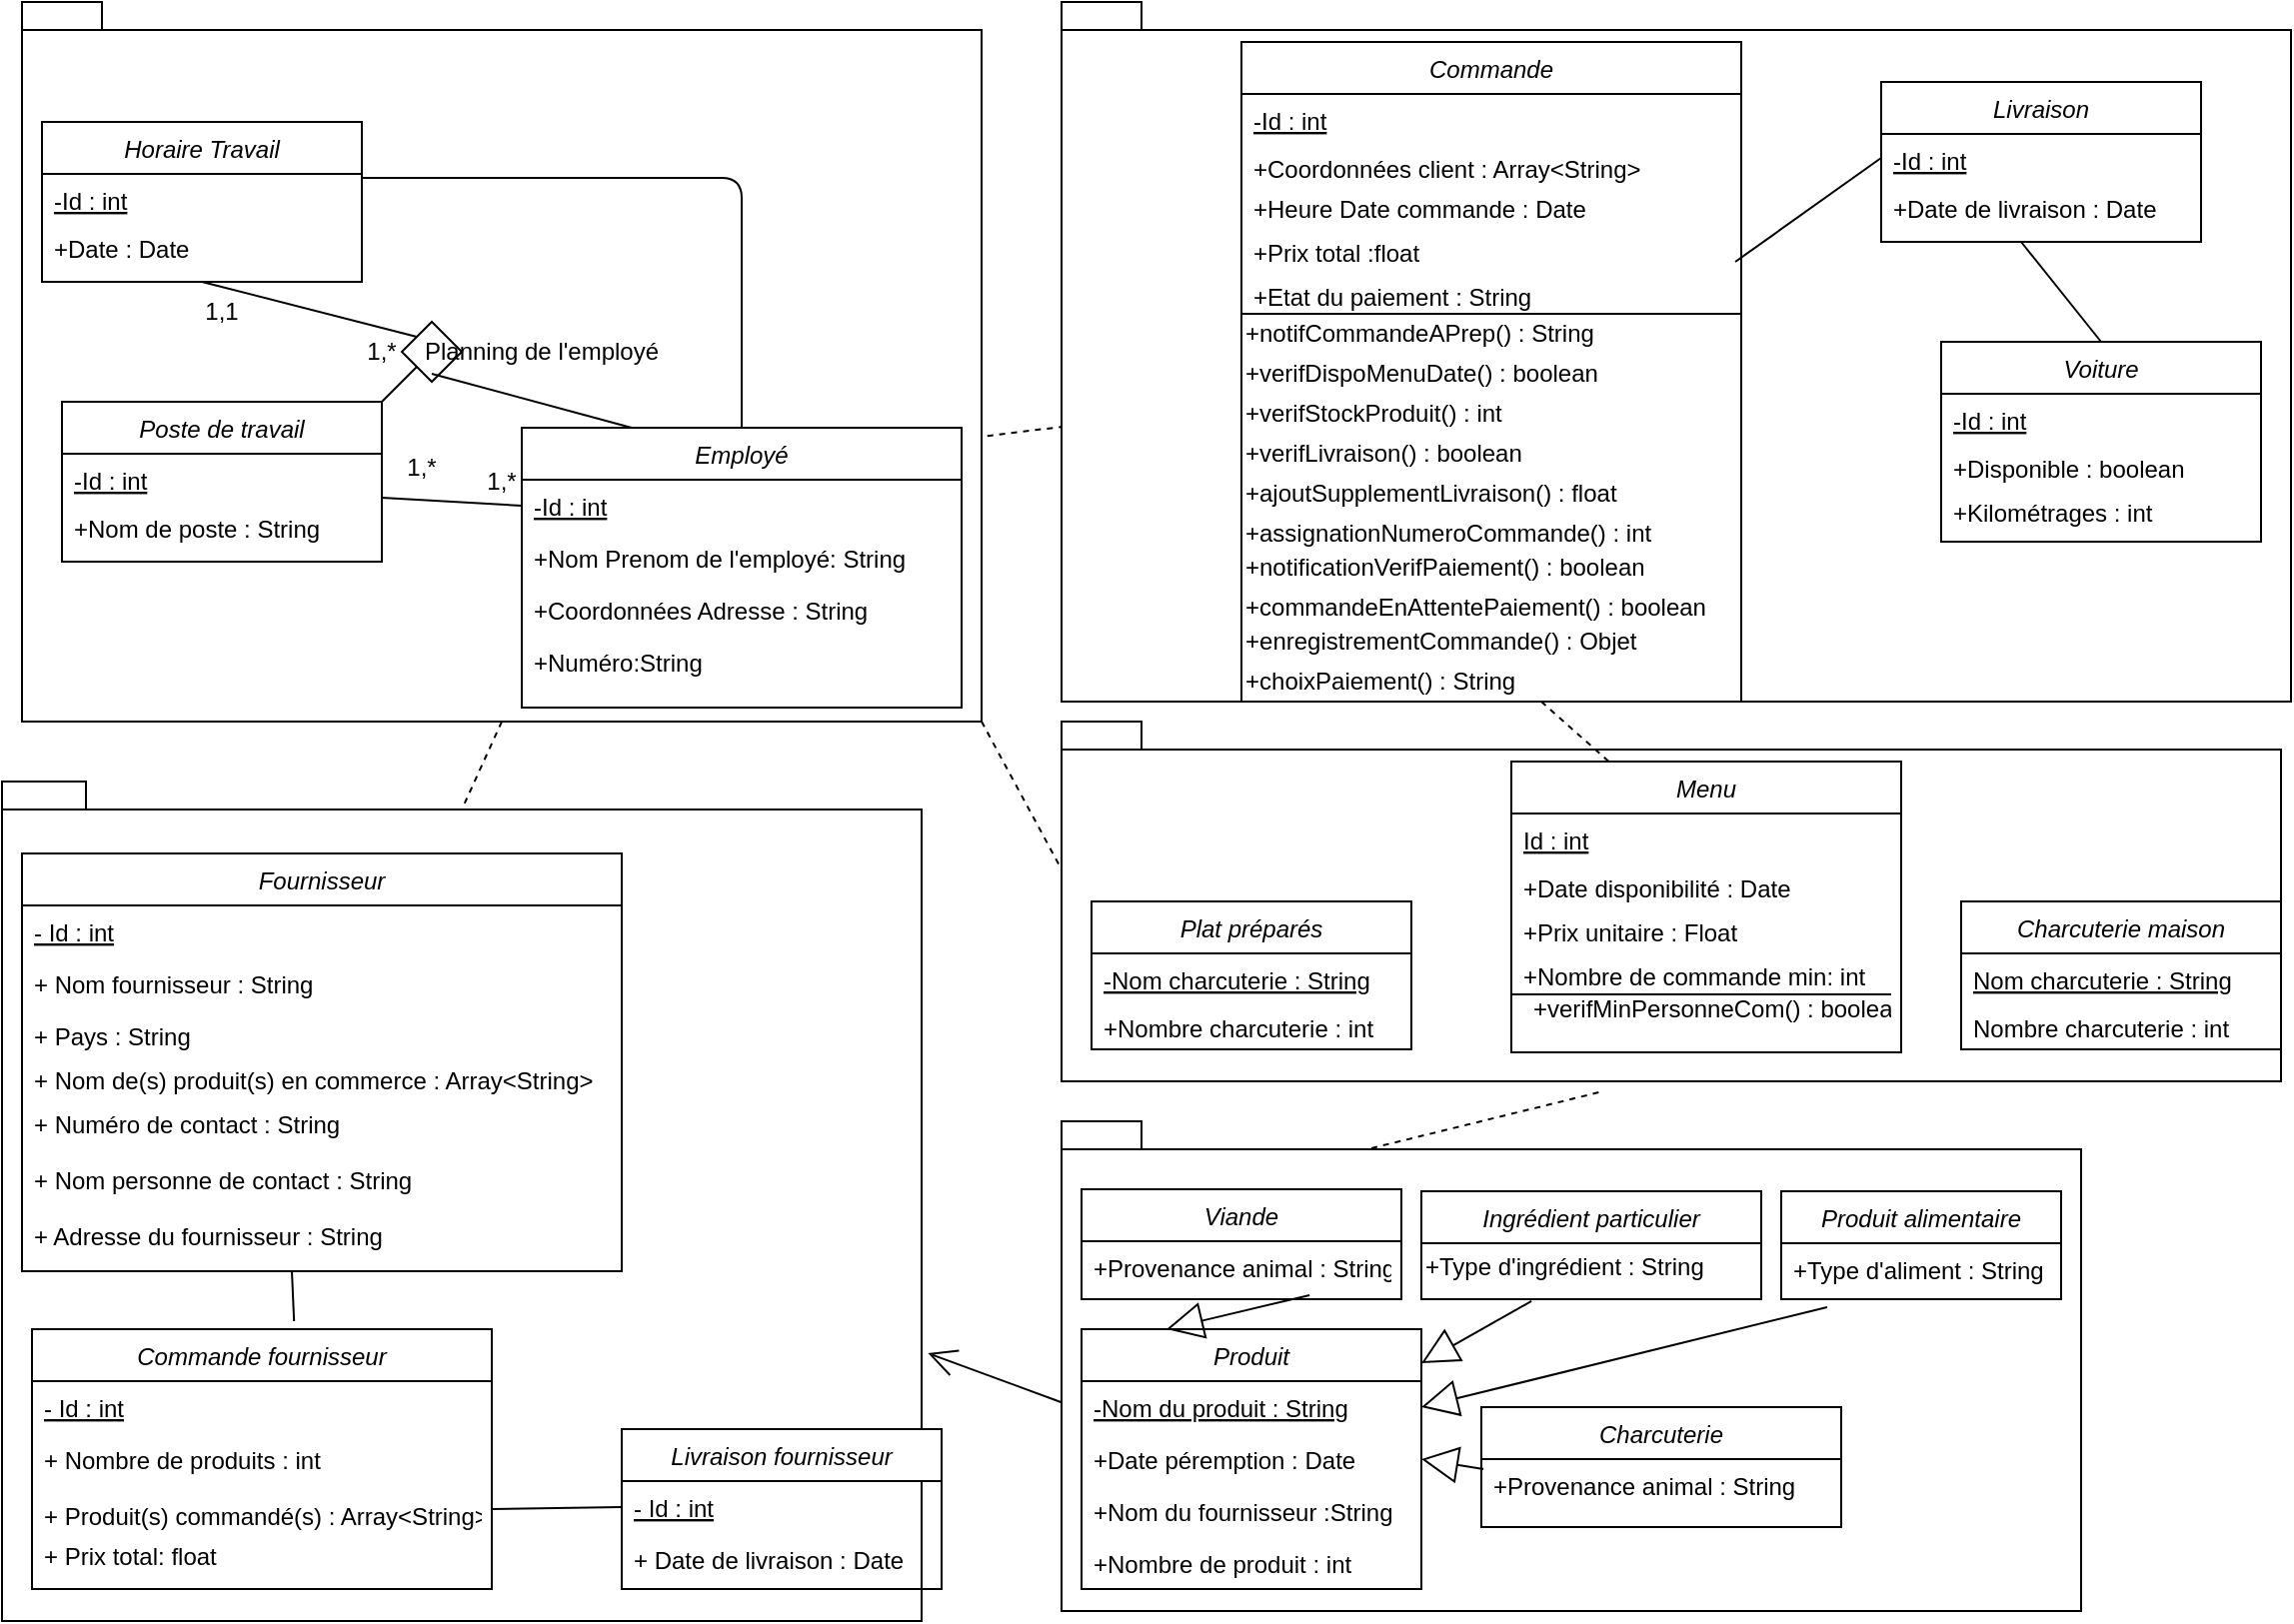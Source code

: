 <mxfile version="14.5.0" type="github">
  <diagram id="_cnKBvI-XlcnQFvucuMb" name="Page-1">
    <mxGraphModel dx="1422" dy="762" grid="1" gridSize="10" guides="1" tooltips="1" connect="1" arrows="1" fold="1" page="1" pageScale="1" pageWidth="1169" pageHeight="827" math="0" shadow="0">
      <root>
        <mxCell id="0" />
        <mxCell id="1" parent="0" />
        <mxCell id="Kes9Ymy6bMvkCFtG6t-n-166" value="" style="shape=folder;fontStyle=1;spacingTop=10;tabWidth=40;tabHeight=14;tabPosition=left;html=1;" vertex="1" parent="1">
          <mxGeometry x="20" width="480" height="360" as="geometry" />
        </mxCell>
        <mxCell id="Kes9Ymy6bMvkCFtG6t-n-164" value="" style="shape=folder;fontStyle=1;spacingTop=10;tabWidth=40;tabHeight=14;tabPosition=left;html=1;" vertex="1" parent="1">
          <mxGeometry x="540" width="615" height="350" as="geometry" />
        </mxCell>
        <mxCell id="Kes9Ymy6bMvkCFtG6t-n-162" value="" style="shape=folder;fontStyle=1;spacingTop=10;tabWidth=40;tabHeight=14;tabPosition=left;html=1;" vertex="1" parent="1">
          <mxGeometry x="540" y="360" width="610" height="180" as="geometry" />
        </mxCell>
        <mxCell id="Kes9Ymy6bMvkCFtG6t-n-160" value="" style="shape=folder;fontStyle=1;spacingTop=10;tabWidth=40;tabHeight=14;tabPosition=left;html=1;" vertex="1" parent="1">
          <mxGeometry x="10" y="390" width="460" height="420" as="geometry" />
        </mxCell>
        <mxCell id="Kes9Ymy6bMvkCFtG6t-n-146" value="" style="shape=folder;fontStyle=1;spacingTop=10;tabWidth=40;tabHeight=14;tabPosition=left;html=1;" vertex="1" parent="1">
          <mxGeometry x="540" y="560" width="510" height="245" as="geometry" />
        </mxCell>
        <mxCell id="Kes9Ymy6bMvkCFtG6t-n-1" value="Viande" style="swimlane;fontStyle=2;align=center;verticalAlign=top;childLayout=stackLayout;horizontal=1;startSize=26;horizontalStack=0;resizeParent=1;resizeLast=0;collapsible=1;marginBottom=0;rounded=0;shadow=0;strokeWidth=1;" vertex="1" parent="1">
          <mxGeometry x="550" y="594" width="160" height="55" as="geometry">
            <mxRectangle x="230" y="140" width="160" height="26" as="alternateBounds" />
          </mxGeometry>
        </mxCell>
        <mxCell id="Kes9Ymy6bMvkCFtG6t-n-2" value="+Provenance animal : String" style="text;align=left;verticalAlign=top;spacingLeft=4;spacingRight=4;overflow=hidden;rotatable=0;points=[[0,0.5],[1,0.5]];portConstraint=eastwest;" vertex="1" parent="Kes9Ymy6bMvkCFtG6t-n-1">
          <mxGeometry y="26" width="160" height="26" as="geometry" />
        </mxCell>
        <mxCell id="Kes9Ymy6bMvkCFtG6t-n-3" value="Fournisseur" style="swimlane;fontStyle=2;align=center;verticalAlign=top;childLayout=stackLayout;horizontal=1;startSize=26;horizontalStack=0;resizeParent=1;resizeLast=0;collapsible=1;marginBottom=0;rounded=0;shadow=0;strokeWidth=1;" vertex="1" parent="1">
          <mxGeometry x="20" y="426" width="300" height="209" as="geometry">
            <mxRectangle x="230" y="140" width="160" height="26" as="alternateBounds" />
          </mxGeometry>
        </mxCell>
        <mxCell id="Kes9Ymy6bMvkCFtG6t-n-4" value="- Id : int" style="text;align=left;verticalAlign=top;spacingLeft=4;spacingRight=4;overflow=hidden;rotatable=0;points=[[0,0.5],[1,0.5]];portConstraint=eastwest;fontStyle=4" vertex="1" parent="Kes9Ymy6bMvkCFtG6t-n-3">
          <mxGeometry y="26" width="300" height="26" as="geometry" />
        </mxCell>
        <mxCell id="Kes9Ymy6bMvkCFtG6t-n-5" value="+ Nom fournisseur : String" style="text;align=left;verticalAlign=top;spacingLeft=4;spacingRight=4;overflow=hidden;rotatable=0;points=[[0,0.5],[1,0.5]];portConstraint=eastwest;fontStyle=0" vertex="1" parent="Kes9Ymy6bMvkCFtG6t-n-3">
          <mxGeometry y="52" width="300" height="26" as="geometry" />
        </mxCell>
        <mxCell id="Kes9Ymy6bMvkCFtG6t-n-6" value="+ Pays : String" style="text;align=left;verticalAlign=top;spacingLeft=4;spacingRight=4;overflow=hidden;rotatable=0;points=[[0,0.5],[1,0.5]];portConstraint=eastwest;fontStyle=0" vertex="1" parent="Kes9Ymy6bMvkCFtG6t-n-3">
          <mxGeometry y="78" width="300" height="22" as="geometry" />
        </mxCell>
        <mxCell id="Kes9Ymy6bMvkCFtG6t-n-7" value="+ Nom de(s) produit(s) en commerce : Array&lt;String&gt;" style="text;align=left;verticalAlign=top;spacingLeft=4;spacingRight=4;overflow=hidden;rotatable=0;points=[[0,0.5],[1,0.5]];portConstraint=eastwest;fontStyle=0" vertex="1" parent="Kes9Ymy6bMvkCFtG6t-n-3">
          <mxGeometry y="100" width="300" height="22" as="geometry" />
        </mxCell>
        <mxCell id="Kes9Ymy6bMvkCFtG6t-n-8" value="+ Numéro de contact : String" style="text;align=left;verticalAlign=top;spacingLeft=4;spacingRight=4;overflow=hidden;rotatable=0;points=[[0,0.5],[1,0.5]];portConstraint=eastwest;fontStyle=0" vertex="1" parent="Kes9Ymy6bMvkCFtG6t-n-3">
          <mxGeometry y="122" width="300" height="28" as="geometry" />
        </mxCell>
        <mxCell id="Kes9Ymy6bMvkCFtG6t-n-9" value="+ Nom personne de contact : String" style="text;align=left;verticalAlign=top;spacingLeft=4;spacingRight=4;overflow=hidden;rotatable=0;points=[[0,0.5],[1,0.5]];portConstraint=eastwest;fontStyle=0" vertex="1" parent="Kes9Ymy6bMvkCFtG6t-n-3">
          <mxGeometry y="150" width="300" height="28" as="geometry" />
        </mxCell>
        <mxCell id="Kes9Ymy6bMvkCFtG6t-n-10" value="+ Adresse du fournisseur : String" style="text;align=left;verticalAlign=top;spacingLeft=4;spacingRight=4;overflow=hidden;rotatable=0;points=[[0,0.5],[1,0.5]];portConstraint=eastwest;fontStyle=0" vertex="1" parent="Kes9Ymy6bMvkCFtG6t-n-3">
          <mxGeometry y="178" width="300" height="28" as="geometry" />
        </mxCell>
        <mxCell id="Kes9Ymy6bMvkCFtG6t-n-11" value="Commande fournisseur" style="swimlane;fontStyle=2;align=center;verticalAlign=top;childLayout=stackLayout;horizontal=1;startSize=26;horizontalStack=0;resizeParent=1;resizeLast=0;collapsible=1;marginBottom=0;rounded=0;shadow=0;strokeWidth=1;" vertex="1" parent="1">
          <mxGeometry x="25" y="664" width="230" height="130" as="geometry">
            <mxRectangle x="230" y="140" width="160" height="26" as="alternateBounds" />
          </mxGeometry>
        </mxCell>
        <mxCell id="Kes9Ymy6bMvkCFtG6t-n-12" value="- Id : int" style="text;align=left;verticalAlign=top;spacingLeft=4;spacingRight=4;overflow=hidden;rotatable=0;points=[[0,0.5],[1,0.5]];portConstraint=eastwest;fontStyle=4" vertex="1" parent="Kes9Ymy6bMvkCFtG6t-n-11">
          <mxGeometry y="26" width="230" height="26" as="geometry" />
        </mxCell>
        <mxCell id="Kes9Ymy6bMvkCFtG6t-n-13" value="+ Nombre de produits : int" style="text;align=left;verticalAlign=top;spacingLeft=4;spacingRight=4;overflow=hidden;rotatable=0;points=[[0,0.5],[1,0.5]];portConstraint=eastwest;fontStyle=0" vertex="1" parent="Kes9Ymy6bMvkCFtG6t-n-11">
          <mxGeometry y="52" width="230" height="28" as="geometry" />
        </mxCell>
        <mxCell id="Kes9Ymy6bMvkCFtG6t-n-14" value="+ Produit(s) commandé(s) : Array&lt;String&gt;" style="text;align=left;verticalAlign=top;spacingLeft=4;spacingRight=4;overflow=hidden;rotatable=0;points=[[0,0.5],[1,0.5]];portConstraint=eastwest;fontStyle=0" vertex="1" parent="Kes9Ymy6bMvkCFtG6t-n-11">
          <mxGeometry y="80" width="230" height="20" as="geometry" />
        </mxCell>
        <mxCell id="Kes9Ymy6bMvkCFtG6t-n-15" value="+ Prix total: float" style="text;align=left;verticalAlign=top;spacingLeft=4;spacingRight=4;overflow=hidden;rotatable=0;points=[[0,0.5],[1,0.5]];portConstraint=eastwest;fontStyle=0" vertex="1" parent="Kes9Ymy6bMvkCFtG6t-n-11">
          <mxGeometry y="100" width="230" height="20" as="geometry" />
        </mxCell>
        <mxCell id="Kes9Ymy6bMvkCFtG6t-n-16" value="Livraison fournisseur" style="swimlane;fontStyle=2;align=center;verticalAlign=top;childLayout=stackLayout;horizontal=1;startSize=26;horizontalStack=0;resizeParent=1;resizeLast=0;collapsible=1;marginBottom=0;rounded=0;shadow=0;strokeWidth=1;" vertex="1" parent="1">
          <mxGeometry x="320" y="714" width="160" height="80" as="geometry">
            <mxRectangle x="230" y="140" width="160" height="26" as="alternateBounds" />
          </mxGeometry>
        </mxCell>
        <mxCell id="Kes9Ymy6bMvkCFtG6t-n-17" value="- Id : int" style="text;align=left;verticalAlign=top;spacingLeft=4;spacingRight=4;overflow=hidden;rotatable=0;points=[[0,0.5],[1,0.5]];portConstraint=eastwest;fontStyle=4" vertex="1" parent="Kes9Ymy6bMvkCFtG6t-n-16">
          <mxGeometry y="26" width="160" height="26" as="geometry" />
        </mxCell>
        <mxCell id="Kes9Ymy6bMvkCFtG6t-n-18" value="+ Date de livraison : Date" style="text;align=left;verticalAlign=top;spacingLeft=4;spacingRight=4;overflow=hidden;rotatable=0;points=[[0,0.5],[1,0.5]];portConstraint=eastwest;fontStyle=0" vertex="1" parent="Kes9Ymy6bMvkCFtG6t-n-16">
          <mxGeometry y="52" width="160" height="28" as="geometry" />
        </mxCell>
        <mxCell id="Kes9Ymy6bMvkCFtG6t-n-32" value="Employé" style="swimlane;fontStyle=2;align=center;verticalAlign=top;childLayout=stackLayout;horizontal=1;startSize=26;horizontalStack=0;resizeParent=1;resizeLast=0;collapsible=1;marginBottom=0;rounded=0;shadow=0;strokeWidth=1;" vertex="1" parent="1">
          <mxGeometry x="270" y="213" width="220" height="140" as="geometry">
            <mxRectangle x="230" y="140" width="160" height="26" as="alternateBounds" />
          </mxGeometry>
        </mxCell>
        <mxCell id="Kes9Ymy6bMvkCFtG6t-n-33" value="-Id : int" style="text;align=left;verticalAlign=top;spacingLeft=4;spacingRight=4;overflow=hidden;rotatable=0;points=[[0,0.5],[1,0.5]];portConstraint=eastwest;fontStyle=4" vertex="1" parent="Kes9Ymy6bMvkCFtG6t-n-32">
          <mxGeometry y="26" width="220" height="26" as="geometry" />
        </mxCell>
        <mxCell id="Kes9Ymy6bMvkCFtG6t-n-34" value="+Nom Prenom de l&#39;employé: String" style="text;align=left;verticalAlign=top;spacingLeft=4;spacingRight=4;overflow=hidden;rotatable=0;points=[[0,0.5],[1,0.5]];portConstraint=eastwest;" vertex="1" parent="Kes9Ymy6bMvkCFtG6t-n-32">
          <mxGeometry y="52" width="220" height="26" as="geometry" />
        </mxCell>
        <mxCell id="Kes9Ymy6bMvkCFtG6t-n-36" value="+Coordonnées Adresse : String" style="text;align=left;verticalAlign=top;spacingLeft=4;spacingRight=4;overflow=hidden;rotatable=0;points=[[0,0.5],[1,0.5]];portConstraint=eastwest;" vertex="1" parent="Kes9Ymy6bMvkCFtG6t-n-32">
          <mxGeometry y="78" width="220" height="26" as="geometry" />
        </mxCell>
        <mxCell id="Kes9Ymy6bMvkCFtG6t-n-165" value="+Numéro:String " style="text;align=left;verticalAlign=top;spacingLeft=4;spacingRight=4;overflow=hidden;rotatable=0;points=[[0,0.5],[1,0.5]];portConstraint=eastwest;" vertex="1" parent="Kes9Ymy6bMvkCFtG6t-n-32">
          <mxGeometry y="104" width="220" height="26" as="geometry" />
        </mxCell>
        <mxCell id="Kes9Ymy6bMvkCFtG6t-n-37" value="Produit" style="swimlane;fontStyle=2;align=center;verticalAlign=top;childLayout=stackLayout;horizontal=1;startSize=26;horizontalStack=0;resizeParent=1;resizeLast=0;collapsible=1;marginBottom=0;rounded=0;shadow=0;strokeWidth=1;" vertex="1" parent="1">
          <mxGeometry x="550" y="664" width="170" height="130" as="geometry">
            <mxRectangle x="230" y="140" width="160" height="26" as="alternateBounds" />
          </mxGeometry>
        </mxCell>
        <mxCell id="Kes9Ymy6bMvkCFtG6t-n-38" value="-Nom du produit : String" style="text;align=left;verticalAlign=top;spacingLeft=4;spacingRight=4;overflow=hidden;rotatable=0;points=[[0,0.5],[1,0.5]];portConstraint=eastwest;fontStyle=4" vertex="1" parent="Kes9Ymy6bMvkCFtG6t-n-37">
          <mxGeometry y="26" width="170" height="26" as="geometry" />
        </mxCell>
        <mxCell id="Kes9Ymy6bMvkCFtG6t-n-39" value="+Date péremption : Date" style="text;align=left;verticalAlign=top;spacingLeft=4;spacingRight=4;overflow=hidden;rotatable=0;points=[[0,0.5],[1,0.5]];portConstraint=eastwest;" vertex="1" parent="Kes9Ymy6bMvkCFtG6t-n-37">
          <mxGeometry y="52" width="170" height="26" as="geometry" />
        </mxCell>
        <mxCell id="Kes9Ymy6bMvkCFtG6t-n-40" value="+Nom du fournisseur :String" style="text;align=left;verticalAlign=top;spacingLeft=4;spacingRight=4;overflow=hidden;rotatable=0;points=[[0,0.5],[1,0.5]];portConstraint=eastwest;" vertex="1" parent="Kes9Ymy6bMvkCFtG6t-n-37">
          <mxGeometry y="78" width="170" height="26" as="geometry" />
        </mxCell>
        <mxCell id="Kes9Ymy6bMvkCFtG6t-n-41" value="+Nombre de produit : int" style="text;align=left;verticalAlign=top;spacingLeft=4;spacingRight=4;overflow=hidden;rotatable=0;points=[[0,0.5],[1,0.5]];portConstraint=eastwest;" vertex="1" parent="Kes9Ymy6bMvkCFtG6t-n-37">
          <mxGeometry y="104" width="170" height="26" as="geometry" />
        </mxCell>
        <mxCell id="Kes9Ymy6bMvkCFtG6t-n-45" value="Ingrédient particulier" style="swimlane;fontStyle=2;align=center;verticalAlign=top;childLayout=stackLayout;horizontal=1;startSize=26;horizontalStack=0;resizeParent=1;resizeLast=0;collapsible=1;marginBottom=0;rounded=0;shadow=0;strokeWidth=1;" vertex="1" parent="1">
          <mxGeometry x="720" y="595" width="170" height="54" as="geometry">
            <mxRectangle x="230" y="140" width="160" height="26" as="alternateBounds" />
          </mxGeometry>
        </mxCell>
        <mxCell id="Kes9Ymy6bMvkCFtG6t-n-46" value="+Type d&#39;ingrédient : String" style="text;html=1;strokeColor=none;fillColor=none;align=left;verticalAlign=middle;whiteSpace=wrap;rounded=0;" vertex="1" parent="Kes9Ymy6bMvkCFtG6t-n-45">
          <mxGeometry y="26" width="170" height="24" as="geometry" />
        </mxCell>
        <mxCell id="Kes9Ymy6bMvkCFtG6t-n-51" value="Charcuterie" style="swimlane;fontStyle=2;align=center;verticalAlign=top;childLayout=stackLayout;horizontal=1;startSize=26;horizontalStack=0;resizeParent=1;resizeLast=0;collapsible=1;marginBottom=0;rounded=0;shadow=0;strokeWidth=1;" vertex="1" parent="1">
          <mxGeometry x="750" y="703" width="180" height="60" as="geometry">
            <mxRectangle x="230" y="140" width="160" height="26" as="alternateBounds" />
          </mxGeometry>
        </mxCell>
        <mxCell id="Kes9Ymy6bMvkCFtG6t-n-52" value="+Provenance animal : String" style="text;align=left;verticalAlign=top;spacingLeft=4;spacingRight=4;overflow=hidden;rotatable=0;points=[[0,0.5],[1,0.5]];portConstraint=eastwest;" vertex="1" parent="Kes9Ymy6bMvkCFtG6t-n-51">
          <mxGeometry y="26" width="180" height="28" as="geometry" />
        </mxCell>
        <mxCell id="Kes9Ymy6bMvkCFtG6t-n-55" value="Charcuterie maison" style="swimlane;fontStyle=2;align=center;verticalAlign=top;childLayout=stackLayout;horizontal=1;startSize=26;horizontalStack=0;resizeParent=1;resizeLast=0;collapsible=1;marginBottom=0;rounded=0;shadow=0;strokeWidth=1;" vertex="1" parent="1">
          <mxGeometry x="990" y="450" width="160" height="74" as="geometry">
            <mxRectangle x="230" y="140" width="160" height="26" as="alternateBounds" />
          </mxGeometry>
        </mxCell>
        <mxCell id="Kes9Ymy6bMvkCFtG6t-n-56" value="Nom charcuterie : String" style="text;align=left;verticalAlign=top;spacingLeft=4;spacingRight=4;overflow=hidden;rotatable=0;points=[[0,0.5],[1,0.5]];portConstraint=eastwest;fontStyle=4" vertex="1" parent="Kes9Ymy6bMvkCFtG6t-n-55">
          <mxGeometry y="26" width="160" height="24" as="geometry" />
        </mxCell>
        <mxCell id="Kes9Ymy6bMvkCFtG6t-n-57" value="Nombre charcuterie : int" style="text;align=left;verticalAlign=top;spacingLeft=4;spacingRight=4;overflow=hidden;rotatable=0;points=[[0,0.5],[1,0.5]];portConstraint=eastwest;fontStyle=0" vertex="1" parent="Kes9Ymy6bMvkCFtG6t-n-55">
          <mxGeometry y="50" width="160" height="24" as="geometry" />
        </mxCell>
        <mxCell id="Kes9Ymy6bMvkCFtG6t-n-62" value="Produit alimentaire" style="swimlane;fontStyle=2;align=center;verticalAlign=top;childLayout=stackLayout;horizontal=1;startSize=26;horizontalStack=0;resizeParent=1;resizeLast=0;collapsible=1;marginBottom=0;rounded=0;shadow=0;strokeWidth=1;" vertex="1" parent="1">
          <mxGeometry x="900" y="595" width="140" height="54" as="geometry">
            <mxRectangle x="230" y="140" width="160" height="26" as="alternateBounds" />
          </mxGeometry>
        </mxCell>
        <mxCell id="Kes9Ymy6bMvkCFtG6t-n-63" value="+Type d&#39;aliment : String" style="text;align=left;verticalAlign=top;spacingLeft=4;spacingRight=4;overflow=hidden;rotatable=0;points=[[0,0.5],[1,0.5]];portConstraint=eastwest;" vertex="1" parent="Kes9Ymy6bMvkCFtG6t-n-62">
          <mxGeometry y="26" width="140" height="28" as="geometry" />
        </mxCell>
        <mxCell id="Kes9Ymy6bMvkCFtG6t-n-68" value="Commande" style="swimlane;fontStyle=2;align=center;verticalAlign=top;childLayout=stackLayout;horizontal=1;startSize=26;horizontalStack=0;resizeParent=1;resizeLast=0;collapsible=1;marginBottom=0;rounded=0;shadow=0;strokeWidth=1;" vertex="1" parent="1">
          <mxGeometry x="630" y="20" width="250" height="330" as="geometry">
            <mxRectangle x="230" y="140" width="160" height="26" as="alternateBounds" />
          </mxGeometry>
        </mxCell>
        <mxCell id="Kes9Ymy6bMvkCFtG6t-n-69" value="-Id : int" style="text;align=left;verticalAlign=top;spacingLeft=4;spacingRight=4;overflow=hidden;rotatable=0;points=[[0,0.5],[1,0.5]];portConstraint=eastwest;fontStyle=4" vertex="1" parent="Kes9Ymy6bMvkCFtG6t-n-68">
          <mxGeometry y="26" width="250" height="24" as="geometry" />
        </mxCell>
        <mxCell id="Kes9Ymy6bMvkCFtG6t-n-70" value="+Coordonnées client : Array&lt;String&gt;" style="text;align=left;verticalAlign=top;spacingLeft=4;spacingRight=4;overflow=hidden;rotatable=0;points=[[0,0.5],[1,0.5]];portConstraint=eastwest;" vertex="1" parent="Kes9Ymy6bMvkCFtG6t-n-68">
          <mxGeometry y="50" width="250" height="20" as="geometry" />
        </mxCell>
        <mxCell id="Kes9Ymy6bMvkCFtG6t-n-71" value="+Heure Date commande : Date" style="text;align=left;verticalAlign=top;spacingLeft=4;spacingRight=4;overflow=hidden;rotatable=0;points=[[0,0.5],[1,0.5]];portConstraint=eastwest;" vertex="1" parent="Kes9Ymy6bMvkCFtG6t-n-68">
          <mxGeometry y="70" width="250" height="22" as="geometry" />
        </mxCell>
        <mxCell id="Kes9Ymy6bMvkCFtG6t-n-72" value="+Prix total :float" style="text;align=left;verticalAlign=top;spacingLeft=4;spacingRight=4;overflow=hidden;rotatable=0;points=[[0,0.5],[1,0.5]];portConstraint=eastwest;" vertex="1" parent="Kes9Ymy6bMvkCFtG6t-n-68">
          <mxGeometry y="92" width="250" height="22" as="geometry" />
        </mxCell>
        <mxCell id="Kes9Ymy6bMvkCFtG6t-n-73" value="+Etat du paiement : String" style="text;align=left;verticalAlign=top;spacingLeft=4;spacingRight=4;overflow=hidden;rotatable=0;points=[[0,0.5],[1,0.5]];portConstraint=eastwest;" vertex="1" parent="Kes9Ymy6bMvkCFtG6t-n-68">
          <mxGeometry y="114" width="250" height="22" as="geometry" />
        </mxCell>
        <mxCell id="Kes9Ymy6bMvkCFtG6t-n-169" value="" style="endArrow=none;html=1;entryX=1;entryY=1;entryDx=0;entryDy=0;entryPerimeter=0;" edge="1" parent="Kes9Ymy6bMvkCFtG6t-n-68" target="Kes9Ymy6bMvkCFtG6t-n-73">
          <mxGeometry width="50" height="50" relative="1" as="geometry">
            <mxPoint y="136" as="sourcePoint" />
            <mxPoint x="-20" y="220" as="targetPoint" />
          </mxGeometry>
        </mxCell>
        <mxCell id="Kes9Ymy6bMvkCFtG6t-n-81" value="Menu" style="swimlane;fontStyle=2;align=center;verticalAlign=top;childLayout=stackLayout;horizontal=1;startSize=26;horizontalStack=0;resizeParent=1;resizeLast=0;collapsible=1;marginBottom=0;rounded=0;shadow=0;strokeWidth=1;" vertex="1" parent="1">
          <mxGeometry x="765" y="380" width="195" height="145.5" as="geometry">
            <mxRectangle x="230" y="140" width="160" height="26" as="alternateBounds" />
          </mxGeometry>
        </mxCell>
        <mxCell id="Kes9Ymy6bMvkCFtG6t-n-82" value="Id : int" style="text;align=left;verticalAlign=top;spacingLeft=4;spacingRight=4;overflow=hidden;rotatable=0;points=[[0,0.5],[1,0.5]];portConstraint=eastwest;fontStyle=4" vertex="1" parent="Kes9Ymy6bMvkCFtG6t-n-81">
          <mxGeometry y="26" width="195" height="24" as="geometry" />
        </mxCell>
        <mxCell id="Kes9Ymy6bMvkCFtG6t-n-83" value="+Date disponibilité : Date" style="text;align=left;verticalAlign=top;spacingLeft=4;spacingRight=4;overflow=hidden;rotatable=0;points=[[0,0.5],[1,0.5]];portConstraint=eastwest;" vertex="1" parent="Kes9Ymy6bMvkCFtG6t-n-81">
          <mxGeometry y="50" width="195" height="22" as="geometry" />
        </mxCell>
        <mxCell id="Kes9Ymy6bMvkCFtG6t-n-84" value="+Prix unitaire : Float" style="text;align=left;verticalAlign=top;spacingLeft=4;spacingRight=4;overflow=hidden;rotatable=0;points=[[0,0.5],[1,0.5]];portConstraint=eastwest;" vertex="1" parent="Kes9Ymy6bMvkCFtG6t-n-81">
          <mxGeometry y="72" width="195" height="22" as="geometry" />
        </mxCell>
        <mxCell id="Kes9Ymy6bMvkCFtG6t-n-85" value="+Nombre de commande min: int" style="text;align=left;verticalAlign=top;spacingLeft=4;spacingRight=4;overflow=hidden;rotatable=0;points=[[0,0.5],[1,0.5]];portConstraint=eastwest;" vertex="1" parent="Kes9Ymy6bMvkCFtG6t-n-81">
          <mxGeometry y="94" width="195" height="22" as="geometry" />
        </mxCell>
        <mxCell id="Kes9Ymy6bMvkCFtG6t-n-187" value="" style="endArrow=none;html=1;" edge="1" parent="Kes9Ymy6bMvkCFtG6t-n-81">
          <mxGeometry width="50" height="50" relative="1" as="geometry">
            <mxPoint y="116.5" as="sourcePoint" />
            <mxPoint x="190" y="116.5" as="targetPoint" />
          </mxGeometry>
        </mxCell>
        <mxCell id="Kes9Ymy6bMvkCFtG6t-n-93" value="Plat préparés" style="swimlane;fontStyle=2;align=center;verticalAlign=top;childLayout=stackLayout;horizontal=1;startSize=26;horizontalStack=0;resizeParent=1;resizeLast=0;collapsible=1;marginBottom=0;rounded=0;shadow=0;strokeWidth=1;" vertex="1" parent="1">
          <mxGeometry x="555" y="450" width="160" height="74" as="geometry">
            <mxRectangle x="230" y="140" width="160" height="26" as="alternateBounds" />
          </mxGeometry>
        </mxCell>
        <mxCell id="Kes9Ymy6bMvkCFtG6t-n-94" value="-Nom charcuterie : String" style="text;align=left;verticalAlign=top;spacingLeft=4;spacingRight=4;overflow=hidden;rotatable=0;points=[[0,0.5],[1,0.5]];portConstraint=eastwest;fontStyle=4" vertex="1" parent="Kes9Ymy6bMvkCFtG6t-n-93">
          <mxGeometry y="26" width="160" height="24" as="geometry" />
        </mxCell>
        <mxCell id="Kes9Ymy6bMvkCFtG6t-n-95" value="+Nombre charcuterie : int" style="text;align=left;verticalAlign=top;spacingLeft=4;spacingRight=4;overflow=hidden;rotatable=0;points=[[0,0.5],[1,0.5]];portConstraint=eastwest;fontStyle=0" vertex="1" parent="Kes9Ymy6bMvkCFtG6t-n-93">
          <mxGeometry y="50" width="160" height="24" as="geometry" />
        </mxCell>
        <mxCell id="Kes9Ymy6bMvkCFtG6t-n-108" value="Voiture" style="swimlane;fontStyle=2;align=center;verticalAlign=top;childLayout=stackLayout;horizontal=1;startSize=26;horizontalStack=0;resizeParent=1;resizeLast=0;collapsible=1;marginBottom=0;rounded=0;shadow=0;strokeWidth=1;" vertex="1" parent="1">
          <mxGeometry x="980" y="170" width="160" height="100" as="geometry">
            <mxRectangle x="230" y="140" width="160" height="26" as="alternateBounds" />
          </mxGeometry>
        </mxCell>
        <mxCell id="Kes9Ymy6bMvkCFtG6t-n-109" value="-Id : int" style="text;align=left;verticalAlign=top;spacingLeft=4;spacingRight=4;overflow=hidden;rotatable=0;points=[[0,0.5],[1,0.5]];portConstraint=eastwest;fontStyle=4" vertex="1" parent="Kes9Ymy6bMvkCFtG6t-n-108">
          <mxGeometry y="26" width="160" height="24" as="geometry" />
        </mxCell>
        <mxCell id="Kes9Ymy6bMvkCFtG6t-n-110" value="+Disponible : boolean" style="text;align=left;verticalAlign=top;spacingLeft=4;spacingRight=4;overflow=hidden;rotatable=0;points=[[0,0.5],[1,0.5]];portConstraint=eastwest;" vertex="1" parent="Kes9Ymy6bMvkCFtG6t-n-108">
          <mxGeometry y="50" width="160" height="22" as="geometry" />
        </mxCell>
        <mxCell id="Kes9Ymy6bMvkCFtG6t-n-111" value="+Kilométrages : int" style="text;align=left;verticalAlign=top;spacingLeft=4;spacingRight=4;overflow=hidden;rotatable=0;points=[[0,0.5],[1,0.5]];portConstraint=eastwest;" vertex="1" parent="Kes9Ymy6bMvkCFtG6t-n-108">
          <mxGeometry y="72" width="160" height="22" as="geometry" />
        </mxCell>
        <mxCell id="Kes9Ymy6bMvkCFtG6t-n-112" value="Livraison" style="swimlane;fontStyle=2;align=center;verticalAlign=top;childLayout=stackLayout;horizontal=1;startSize=26;horizontalStack=0;resizeParent=1;resizeLast=0;collapsible=1;marginBottom=0;rounded=0;shadow=0;strokeWidth=1;" vertex="1" parent="1">
          <mxGeometry x="950" y="40" width="160" height="80" as="geometry">
            <mxRectangle x="230" y="140" width="160" height="26" as="alternateBounds" />
          </mxGeometry>
        </mxCell>
        <mxCell id="Kes9Ymy6bMvkCFtG6t-n-113" value="-Id : int" style="text;align=left;verticalAlign=top;spacingLeft=4;spacingRight=4;overflow=hidden;rotatable=0;points=[[0,0.5],[1,0.5]];portConstraint=eastwest;fontStyle=4" vertex="1" parent="Kes9Ymy6bMvkCFtG6t-n-112">
          <mxGeometry y="26" width="160" height="24" as="geometry" />
        </mxCell>
        <mxCell id="Kes9Ymy6bMvkCFtG6t-n-114" value="+Date de livraison : Date" style="text;align=left;verticalAlign=top;spacingLeft=4;spacingRight=4;overflow=hidden;rotatable=0;points=[[0,0.5],[1,0.5]];portConstraint=eastwest;" vertex="1" parent="Kes9Ymy6bMvkCFtG6t-n-112">
          <mxGeometry y="50" width="160" height="22" as="geometry" />
        </mxCell>
        <mxCell id="Kes9Ymy6bMvkCFtG6t-n-124" value="Horaire Travail" style="swimlane;fontStyle=2;align=center;verticalAlign=top;childLayout=stackLayout;horizontal=1;startSize=26;horizontalStack=0;resizeParent=1;resizeLast=0;collapsible=1;marginBottom=0;rounded=0;shadow=0;strokeWidth=1;" vertex="1" parent="1">
          <mxGeometry x="30" y="60" width="160" height="80" as="geometry">
            <mxRectangle x="230" y="140" width="160" height="26" as="alternateBounds" />
          </mxGeometry>
        </mxCell>
        <mxCell id="Kes9Ymy6bMvkCFtG6t-n-125" value="-Id : int" style="text;align=left;verticalAlign=top;spacingLeft=4;spacingRight=4;overflow=hidden;rotatable=0;points=[[0,0.5],[1,0.5]];portConstraint=eastwest;fontStyle=4" vertex="1" parent="Kes9Ymy6bMvkCFtG6t-n-124">
          <mxGeometry y="26" width="160" height="24" as="geometry" />
        </mxCell>
        <mxCell id="Kes9Ymy6bMvkCFtG6t-n-126" value="+Date : Date" style="text;align=left;verticalAlign=top;spacingLeft=4;spacingRight=4;overflow=hidden;rotatable=0;points=[[0,0.5],[1,0.5]];portConstraint=eastwest;" vertex="1" parent="Kes9Ymy6bMvkCFtG6t-n-124">
          <mxGeometry y="50" width="160" height="22" as="geometry" />
        </mxCell>
        <mxCell id="Kes9Ymy6bMvkCFtG6t-n-127" value="Poste de travail" style="swimlane;fontStyle=2;align=center;verticalAlign=top;childLayout=stackLayout;horizontal=1;startSize=26;horizontalStack=0;resizeParent=1;resizeLast=0;collapsible=1;marginBottom=0;rounded=0;shadow=0;strokeWidth=1;" vertex="1" parent="1">
          <mxGeometry x="40" y="200" width="160" height="80" as="geometry">
            <mxRectangle x="230" y="140" width="160" height="26" as="alternateBounds" />
          </mxGeometry>
        </mxCell>
        <mxCell id="Kes9Ymy6bMvkCFtG6t-n-128" value="-Id : int" style="text;align=left;verticalAlign=top;spacingLeft=4;spacingRight=4;overflow=hidden;rotatable=0;points=[[0,0.5],[1,0.5]];portConstraint=eastwest;fontStyle=4" vertex="1" parent="Kes9Ymy6bMvkCFtG6t-n-127">
          <mxGeometry y="26" width="160" height="24" as="geometry" />
        </mxCell>
        <mxCell id="Kes9Ymy6bMvkCFtG6t-n-129" value="+Nom de poste : String" style="text;align=left;verticalAlign=top;spacingLeft=4;spacingRight=4;overflow=hidden;rotatable=0;points=[[0,0.5],[1,0.5]];portConstraint=eastwest;" vertex="1" parent="Kes9Ymy6bMvkCFtG6t-n-127">
          <mxGeometry y="50" width="160" height="22" as="geometry" />
        </mxCell>
        <mxCell id="Kes9Ymy6bMvkCFtG6t-n-130" value="" style="endArrow=none;html=1;entryX=0.5;entryY=1;entryDx=0;entryDy=0;exitX=0;exitY=0;exitDx=0;exitDy=0;" edge="1" parent="1" source="Kes9Ymy6bMvkCFtG6t-n-133" target="Kes9Ymy6bMvkCFtG6t-n-124">
          <mxGeometry width="50" height="50" relative="1" as="geometry">
            <mxPoint x="280" y="180" as="sourcePoint" />
            <mxPoint x="610" y="170" as="targetPoint" />
          </mxGeometry>
        </mxCell>
        <mxCell id="Kes9Ymy6bMvkCFtG6t-n-131" value="" style="endArrow=none;html=1;exitX=1;exitY=-0.091;exitDx=0;exitDy=0;exitPerimeter=0;entryX=0;entryY=0.5;entryDx=0;entryDy=0;" edge="1" parent="1" source="Kes9Ymy6bMvkCFtG6t-n-129" target="Kes9Ymy6bMvkCFtG6t-n-33">
          <mxGeometry width="50" height="50" relative="1" as="geometry">
            <mxPoint x="560" y="220" as="sourcePoint" />
            <mxPoint x="480" y="280" as="targetPoint" />
          </mxGeometry>
        </mxCell>
        <mxCell id="Kes9Ymy6bMvkCFtG6t-n-132" value="1,*" style="text;html=1;strokeColor=none;fillColor=none;align=center;verticalAlign=middle;whiteSpace=wrap;rounded=0;" vertex="1" parent="1">
          <mxGeometry x="180" y="165" width="40" height="20" as="geometry" />
        </mxCell>
        <mxCell id="Kes9Ymy6bMvkCFtG6t-n-133" value="" style="rhombus;whiteSpace=wrap;html=1;" vertex="1" parent="1">
          <mxGeometry x="210" y="160" width="30" height="30" as="geometry" />
        </mxCell>
        <mxCell id="Kes9Ymy6bMvkCFtG6t-n-134" value="" style="endArrow=none;html=1;exitX=1;exitY=0;exitDx=0;exitDy=0;entryX=0;entryY=1;entryDx=0;entryDy=0;" edge="1" parent="1" source="Kes9Ymy6bMvkCFtG6t-n-127" target="Kes9Ymy6bMvkCFtG6t-n-133">
          <mxGeometry width="50" height="50" relative="1" as="geometry">
            <mxPoint x="560" y="420" as="sourcePoint" />
            <mxPoint x="610" y="370" as="targetPoint" />
          </mxGeometry>
        </mxCell>
        <mxCell id="Kes9Ymy6bMvkCFtG6t-n-136" value="Planning de l&#39;employé" style="text;html=1;strokeColor=none;fillColor=none;align=center;verticalAlign=middle;whiteSpace=wrap;rounded=0;" vertex="1" parent="1">
          <mxGeometry x="210" y="165" width="140" height="20" as="geometry" />
        </mxCell>
        <mxCell id="Kes9Ymy6bMvkCFtG6t-n-137" style="edgeStyle=orthogonalEdgeStyle;rounded=0;orthogonalLoop=1;jettySize=auto;html=1;exitX=0.5;exitY=1;exitDx=0;exitDy=0;" edge="1" parent="1">
          <mxGeometry relative="1" as="geometry">
            <mxPoint x="240" y="290" as="sourcePoint" />
            <mxPoint x="240" y="290" as="targetPoint" />
          </mxGeometry>
        </mxCell>
        <mxCell id="Kes9Ymy6bMvkCFtG6t-n-140" value="1,*" style="text;html=1;strokeColor=none;fillColor=none;align=center;verticalAlign=middle;whiteSpace=wrap;rounded=0;" vertex="1" parent="1">
          <mxGeometry x="240" y="230" width="40" height="20" as="geometry" />
        </mxCell>
        <mxCell id="Kes9Ymy6bMvkCFtG6t-n-141" value="1,*" style="text;html=1;strokeColor=none;fillColor=none;align=center;verticalAlign=middle;whiteSpace=wrap;rounded=0;" vertex="1" parent="1">
          <mxGeometry x="200" y="223" width="40" height="20" as="geometry" />
        </mxCell>
        <mxCell id="Kes9Ymy6bMvkCFtG6t-n-143" value="1,1" style="text;html=1;strokeColor=none;fillColor=none;align=center;verticalAlign=middle;whiteSpace=wrap;rounded=0;" vertex="1" parent="1">
          <mxGeometry x="100" y="145" width="40" height="20" as="geometry" />
        </mxCell>
        <mxCell id="Kes9Ymy6bMvkCFtG6t-n-157" value="" style="endArrow=none;dashed=1;html=1;entryX=0.445;entryY=1.027;entryDx=0;entryDy=0;entryPerimeter=0;exitX=0.304;exitY=0.055;exitDx=0;exitDy=0;exitPerimeter=0;" edge="1" parent="1" source="Kes9Ymy6bMvkCFtG6t-n-146" target="Kes9Ymy6bMvkCFtG6t-n-162">
          <mxGeometry width="50" height="50" relative="1" as="geometry">
            <mxPoint x="560" y="520" as="sourcePoint" />
            <mxPoint x="610" y="470" as="targetPoint" />
          </mxGeometry>
        </mxCell>
        <mxCell id="Kes9Ymy6bMvkCFtG6t-n-161" value="" style="endArrow=open;endFill=1;endSize=12;html=1;entryX=1.007;entryY=0.681;entryDx=0;entryDy=0;entryPerimeter=0;exitX=0;exitY=0.574;exitDx=0;exitDy=0;exitPerimeter=0;" edge="1" parent="1" source="Kes9Ymy6bMvkCFtG6t-n-146" target="Kes9Ymy6bMvkCFtG6t-n-160">
          <mxGeometry width="160" relative="1" as="geometry">
            <mxPoint x="575" y="694" as="sourcePoint" />
            <mxPoint x="660" y="490" as="targetPoint" />
          </mxGeometry>
        </mxCell>
        <mxCell id="Kes9Ymy6bMvkCFtG6t-n-170" value="+verifDispoMenuDate() : boolean" style="text;html=1;strokeColor=none;fillColor=none;align=left;verticalAlign=middle;whiteSpace=wrap;rounded=0;" vertex="1" parent="1">
          <mxGeometry x="630" y="176" width="210" height="20" as="geometry" />
        </mxCell>
        <mxCell id="Kes9Ymy6bMvkCFtG6t-n-178" value="+verifStockProduit() : int" style="text;html=1;strokeColor=none;fillColor=none;align=left;verticalAlign=middle;whiteSpace=wrap;rounded=0;" vertex="1" parent="1">
          <mxGeometry x="630" y="196" width="210" height="20" as="geometry" />
        </mxCell>
        <mxCell id="Kes9Ymy6bMvkCFtG6t-n-179" value="+verifLivraison() : boolean" style="text;html=1;strokeColor=none;fillColor=none;align=left;verticalAlign=middle;whiteSpace=wrap;rounded=0;" vertex="1" parent="1">
          <mxGeometry x="630" y="216" width="210" height="20" as="geometry" />
        </mxCell>
        <mxCell id="Kes9Ymy6bMvkCFtG6t-n-180" value="+ajoutSupplementLivraison() : float" style="text;html=1;strokeColor=none;fillColor=none;align=left;verticalAlign=middle;whiteSpace=wrap;rounded=0;" vertex="1" parent="1">
          <mxGeometry x="630" y="236" width="210" height="20" as="geometry" />
        </mxCell>
        <mxCell id="Kes9Ymy6bMvkCFtG6t-n-181" value="+assignationNumeroCommande() : int" style="text;html=1;strokeColor=none;fillColor=none;align=left;verticalAlign=middle;whiteSpace=wrap;rounded=0;" vertex="1" parent="1">
          <mxGeometry x="630" y="256" width="240" height="20" as="geometry" />
        </mxCell>
        <mxCell id="Kes9Ymy6bMvkCFtG6t-n-183" value="+notificationVerifPaiement() : boolean" style="text;html=1;strokeColor=none;fillColor=none;align=left;verticalAlign=middle;whiteSpace=wrap;rounded=0;" vertex="1" parent="1">
          <mxGeometry x="630" y="273" width="240" height="20" as="geometry" />
        </mxCell>
        <mxCell id="Kes9Ymy6bMvkCFtG6t-n-185" value="+&lt;span style=&quot;background-color: rgb(255 , 255 , 255)&quot;&gt;commandeEnAttentePaiement&lt;/span&gt;() : boolean" style="text;html=1;strokeColor=none;fillColor=none;align=left;verticalAlign=middle;whiteSpace=wrap;rounded=0;" vertex="1" parent="1">
          <mxGeometry x="630" y="293" width="240" height="20" as="geometry" />
        </mxCell>
        <mxCell id="Kes9Ymy6bMvkCFtG6t-n-186" value="+&lt;span style=&quot;background-color: rgb(255 , 255 , 255)&quot;&gt;enregistrementCommande&lt;/span&gt;() : Objet" style="text;html=1;strokeColor=none;fillColor=none;align=left;verticalAlign=middle;whiteSpace=wrap;rounded=0;" vertex="1" parent="1">
          <mxGeometry x="630" y="310" width="240" height="20" as="geometry" />
        </mxCell>
        <mxCell id="Kes9Ymy6bMvkCFtG6t-n-188" value="+verifMinPersonneCom() : boolean" style="text;align=left;verticalAlign=top;spacingLeft=4;spacingRight=4;overflow=hidden;rotatable=0;points=[[0,0.5],[1,0.5]];portConstraint=eastwest;" vertex="1" parent="1">
          <mxGeometry x="770" y="490" width="190" height="22" as="geometry" />
        </mxCell>
        <mxCell id="Kes9Ymy6bMvkCFtG6t-n-190" value="+notifCommandeAPrep() : String" style="text;html=1;strokeColor=none;fillColor=none;align=left;verticalAlign=middle;whiteSpace=wrap;rounded=0;" vertex="1" parent="1">
          <mxGeometry x="630" y="156" width="210" height="20" as="geometry" />
        </mxCell>
        <mxCell id="Kes9Ymy6bMvkCFtG6t-n-191" value="+&lt;span style=&quot;background-color: rgb(255 , 255 , 255)&quot;&gt;choixPaiement&lt;/span&gt;() : String" style="text;html=1;strokeColor=none;fillColor=none;align=left;verticalAlign=middle;whiteSpace=wrap;rounded=0;" vertex="1" parent="1">
          <mxGeometry x="630" y="330" width="240" height="20" as="geometry" />
        </mxCell>
        <mxCell id="Kes9Ymy6bMvkCFtG6t-n-192" value="" style="endArrow=none;html=1;entryX=0;entryY=0.5;entryDx=0;entryDy=0;exitX=0.988;exitY=-0.182;exitDx=0;exitDy=0;exitPerimeter=0;" edge="1" parent="1" source="Kes9Ymy6bMvkCFtG6t-n-73" target="Kes9Ymy6bMvkCFtG6t-n-113">
          <mxGeometry width="50" height="50" relative="1" as="geometry">
            <mxPoint x="570" y="330" as="sourcePoint" />
            <mxPoint x="620" y="280" as="targetPoint" />
          </mxGeometry>
        </mxCell>
        <mxCell id="Kes9Ymy6bMvkCFtG6t-n-193" value="" style="endArrow=none;html=1;entryX=0.5;entryY=0;entryDx=0;entryDy=0;" edge="1" parent="1" target="Kes9Ymy6bMvkCFtG6t-n-108">
          <mxGeometry width="50" height="50" relative="1" as="geometry">
            <mxPoint x="1020" y="120" as="sourcePoint" />
            <mxPoint x="960" y="88" as="targetPoint" />
          </mxGeometry>
        </mxCell>
        <mxCell id="Kes9Ymy6bMvkCFtG6t-n-194" value="" style="endArrow=none;dashed=1;html=1;entryX=0.25;entryY=0;entryDx=0;entryDy=0;exitX=0.625;exitY=1;exitDx=0;exitDy=0;exitPerimeter=0;" edge="1" parent="1" source="Kes9Ymy6bMvkCFtG6t-n-191" target="Kes9Ymy6bMvkCFtG6t-n-81">
          <mxGeometry width="50" height="50" relative="1" as="geometry">
            <mxPoint x="705.04" y="583.475" as="sourcePoint" />
            <mxPoint x="821.45" y="554.86" as="targetPoint" />
          </mxGeometry>
        </mxCell>
        <mxCell id="Kes9Ymy6bMvkCFtG6t-n-195" value="" style="endArrow=none;dashed=1;html=1;entryX=0;entryY=0;entryDx=230;entryDy=14;exitX=0.5;exitY=1;exitDx=0;exitDy=0;exitPerimeter=0;entryPerimeter=0;" edge="1" parent="1" source="Kes9Ymy6bMvkCFtG6t-n-166" target="Kes9Ymy6bMvkCFtG6t-n-160">
          <mxGeometry width="50" height="50" relative="1" as="geometry">
            <mxPoint x="790" y="360" as="sourcePoint" />
            <mxPoint x="833.75" y="384.5" as="targetPoint" />
          </mxGeometry>
        </mxCell>
        <mxCell id="Kes9Ymy6bMvkCFtG6t-n-196" value="" style="endArrow=none;dashed=1;html=1;exitX=1.006;exitY=0.603;exitDx=0;exitDy=0;exitPerimeter=0;" edge="1" parent="1" source="Kes9Ymy6bMvkCFtG6t-n-166" target="Kes9Ymy6bMvkCFtG6t-n-164">
          <mxGeometry width="50" height="50" relative="1" as="geometry">
            <mxPoint x="570" y="330" as="sourcePoint" />
            <mxPoint x="620" y="280" as="targetPoint" />
          </mxGeometry>
        </mxCell>
        <mxCell id="Kes9Ymy6bMvkCFtG6t-n-199" value="" style="endArrow=none;dashed=1;html=1;exitX=0;exitY=0;exitDx=480;exitDy=360;exitPerimeter=0;entryX=0;entryY=0.411;entryDx=0;entryDy=0;entryPerimeter=0;" edge="1" parent="1" source="Kes9Ymy6bMvkCFtG6t-n-166" target="Kes9Ymy6bMvkCFtG6t-n-162">
          <mxGeometry width="50" height="50" relative="1" as="geometry">
            <mxPoint x="570" y="430" as="sourcePoint" />
            <mxPoint x="620" y="380" as="targetPoint" />
          </mxGeometry>
        </mxCell>
        <mxCell id="Kes9Ymy6bMvkCFtG6t-n-202" value="" style="endArrow=none;html=1;entryX=1;entryY=0.083;entryDx=0;entryDy=0;entryPerimeter=0;exitX=0.5;exitY=0;exitDx=0;exitDy=0;" edge="1" parent="1" source="Kes9Ymy6bMvkCFtG6t-n-32" target="Kes9Ymy6bMvkCFtG6t-n-125">
          <mxGeometry width="50" height="50" relative="1" as="geometry">
            <mxPoint x="570" y="230" as="sourcePoint" />
            <mxPoint x="620" y="180" as="targetPoint" />
            <Array as="points">
              <mxPoint x="380" y="88" />
            </Array>
          </mxGeometry>
        </mxCell>
        <mxCell id="Kes9Ymy6bMvkCFtG6t-n-204" value="" style="endArrow=none;html=1;exitX=0.107;exitY=1.05;exitDx=0;exitDy=0;exitPerimeter=0;entryX=0.25;entryY=0;entryDx=0;entryDy=0;" edge="1" parent="1" source="Kes9Ymy6bMvkCFtG6t-n-136" target="Kes9Ymy6bMvkCFtG6t-n-32">
          <mxGeometry width="50" height="50" relative="1" as="geometry">
            <mxPoint x="570" y="230" as="sourcePoint" />
            <mxPoint x="620" y="180" as="targetPoint" />
          </mxGeometry>
        </mxCell>
        <mxCell id="Kes9Ymy6bMvkCFtG6t-n-205" value="" style="endArrow=none;html=1;exitX=0.45;exitY=1.107;exitDx=0;exitDy=0;exitPerimeter=0;entryX=0.57;entryY=-0.031;entryDx=0;entryDy=0;entryPerimeter=0;" edge="1" parent="1" source="Kes9Ymy6bMvkCFtG6t-n-10" target="Kes9Ymy6bMvkCFtG6t-n-11">
          <mxGeometry width="50" height="50" relative="1" as="geometry">
            <mxPoint x="570" y="530" as="sourcePoint" />
            <mxPoint x="620" y="480" as="targetPoint" />
          </mxGeometry>
        </mxCell>
        <mxCell id="Kes9Ymy6bMvkCFtG6t-n-206" value="" style="endArrow=none;html=1;exitX=1;exitY=0.5;exitDx=0;exitDy=0;entryX=0;entryY=0.5;entryDx=0;entryDy=0;" edge="1" parent="1" source="Kes9Ymy6bMvkCFtG6t-n-14" target="Kes9Ymy6bMvkCFtG6t-n-17">
          <mxGeometry width="50" height="50" relative="1" as="geometry">
            <mxPoint x="165" y="644.996" as="sourcePoint" />
            <mxPoint x="166.1" y="669.97" as="targetPoint" />
          </mxGeometry>
        </mxCell>
        <mxCell id="Kes9Ymy6bMvkCFtG6t-n-208" value="&lt;br&gt;" style="endArrow=block;endSize=16;endFill=0;html=1;exitX=0.713;exitY=1.038;exitDx=0;exitDy=0;exitPerimeter=0;entryX=0.25;entryY=0;entryDx=0;entryDy=0;" edge="1" parent="1" source="Kes9Ymy6bMvkCFtG6t-n-2" target="Kes9Ymy6bMvkCFtG6t-n-37">
          <mxGeometry width="160" relative="1" as="geometry">
            <mxPoint x="510" y="500" as="sourcePoint" />
            <mxPoint x="520" y="580" as="targetPoint" />
          </mxGeometry>
        </mxCell>
        <mxCell id="Kes9Ymy6bMvkCFtG6t-n-209" value="&lt;br&gt;" style="endArrow=block;endSize=16;endFill=0;html=1;exitX=0.324;exitY=1.208;exitDx=0;exitDy=0;exitPerimeter=0;" edge="1" parent="1" source="Kes9Ymy6bMvkCFtG6t-n-46" target="Kes9Ymy6bMvkCFtG6t-n-37">
          <mxGeometry width="160" relative="1" as="geometry">
            <mxPoint x="674.08" y="656.988" as="sourcePoint" />
            <mxPoint x="602.5" y="674" as="targetPoint" />
          </mxGeometry>
        </mxCell>
        <mxCell id="Kes9Ymy6bMvkCFtG6t-n-210" value="&lt;br&gt;" style="endArrow=block;endSize=16;endFill=0;html=1;exitX=0.006;exitY=0.179;exitDx=0;exitDy=0;exitPerimeter=0;entryX=1;entryY=0.5;entryDx=0;entryDy=0;" edge="1" parent="1" source="Kes9Ymy6bMvkCFtG6t-n-52" target="Kes9Ymy6bMvkCFtG6t-n-39">
          <mxGeometry width="160" relative="1" as="geometry">
            <mxPoint x="785.08" y="659.992" as="sourcePoint" />
            <mxPoint x="730" y="691.058" as="targetPoint" />
          </mxGeometry>
        </mxCell>
        <mxCell id="Kes9Ymy6bMvkCFtG6t-n-211" value="&lt;br&gt;" style="endArrow=block;endSize=16;endFill=0;html=1;exitX=0.164;exitY=1.143;exitDx=0;exitDy=0;exitPerimeter=0;entryX=1;entryY=0.5;entryDx=0;entryDy=0;" edge="1" parent="1" source="Kes9Ymy6bMvkCFtG6t-n-63" target="Kes9Ymy6bMvkCFtG6t-n-38">
          <mxGeometry width="160" relative="1" as="geometry">
            <mxPoint x="761.08" y="744.012" as="sourcePoint" />
            <mxPoint x="730" y="739" as="targetPoint" />
          </mxGeometry>
        </mxCell>
      </root>
    </mxGraphModel>
  </diagram>
</mxfile>
